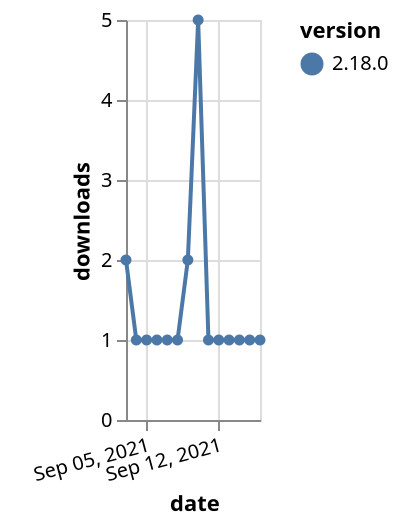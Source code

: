 {"$schema": "https://vega.github.io/schema/vega-lite/v5.json", "description": "A simple bar chart with embedded data.", "data": {"values": [{"date": "2021-09-03", "total": 554, "delta": 2, "version": "2.18.0"}, {"date": "2021-09-04", "total": 555, "delta": 1, "version": "2.18.0"}, {"date": "2021-09-05", "total": 556, "delta": 1, "version": "2.18.0"}, {"date": "2021-09-06", "total": 557, "delta": 1, "version": "2.18.0"}, {"date": "2021-09-07", "total": 558, "delta": 1, "version": "2.18.0"}, {"date": "2021-09-08", "total": 559, "delta": 1, "version": "2.18.0"}, {"date": "2021-09-09", "total": 561, "delta": 2, "version": "2.18.0"}, {"date": "2021-09-10", "total": 566, "delta": 5, "version": "2.18.0"}, {"date": "2021-09-11", "total": 567, "delta": 1, "version": "2.18.0"}, {"date": "2021-09-12", "total": 568, "delta": 1, "version": "2.18.0"}, {"date": "2021-09-13", "total": 569, "delta": 1, "version": "2.18.0"}, {"date": "2021-09-14", "total": 570, "delta": 1, "version": "2.18.0"}, {"date": "2021-09-15", "total": 571, "delta": 1, "version": "2.18.0"}, {"date": "2021-09-16", "total": 572, "delta": 1, "version": "2.18.0"}]}, "width": "container", "mark": {"type": "line", "point": {"filled": true}}, "encoding": {"x": {"field": "date", "type": "temporal", "timeUnit": "yearmonthdate", "title": "date", "axis": {"labelAngle": -15}}, "y": {"field": "delta", "type": "quantitative", "title": "downloads"}, "color": {"field": "version", "type": "nominal"}, "tooltip": {"field": "delta"}}}